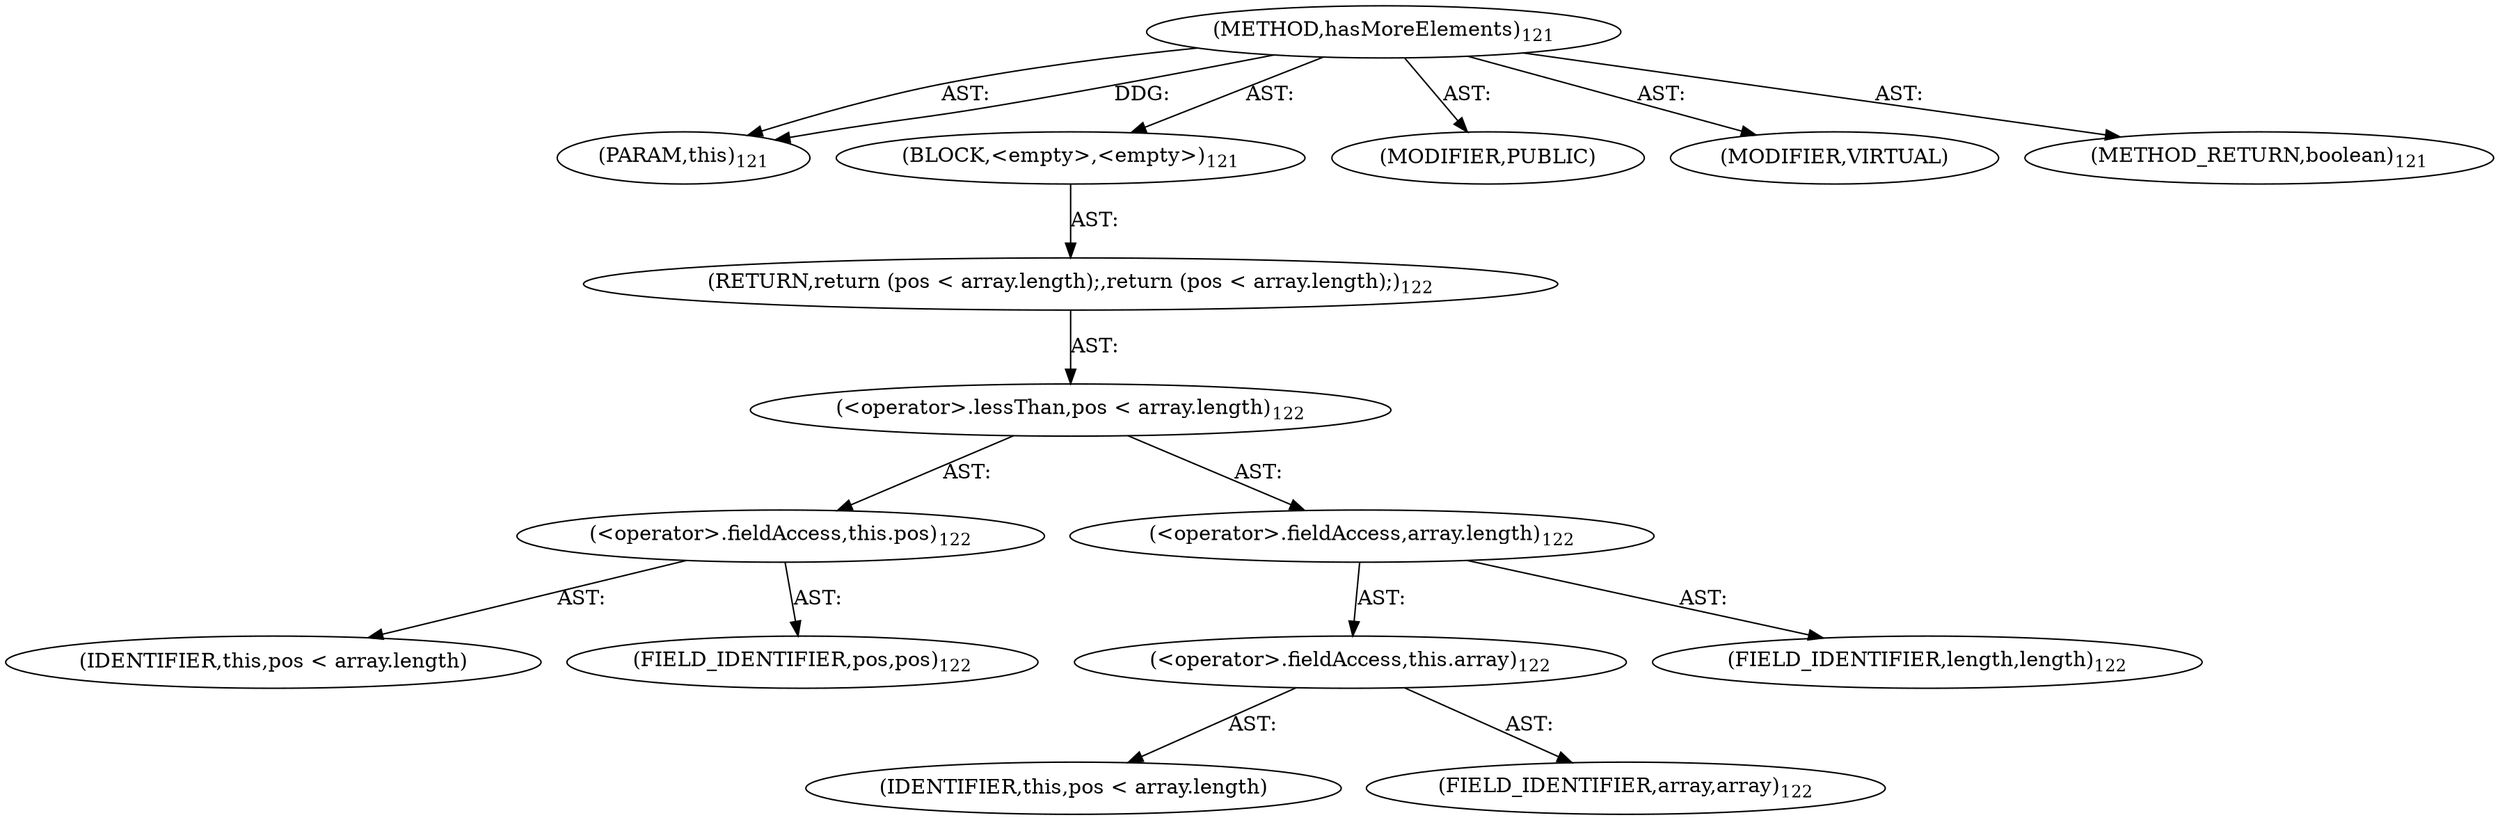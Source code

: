digraph "hasMoreElements" {  
"111669149700" [label = <(METHOD,hasMoreElements)<SUB>121</SUB>> ]
"115964117000" [label = <(PARAM,this)<SUB>121</SUB>> ]
"25769803782" [label = <(BLOCK,&lt;empty&gt;,&lt;empty&gt;)<SUB>121</SUB>> ]
"146028888066" [label = <(RETURN,return (pos &lt; array.length);,return (pos &lt; array.length);)<SUB>122</SUB>> ]
"30064771082" [label = <(&lt;operator&gt;.lessThan,pos &lt; array.length)<SUB>122</SUB>> ]
"30064771083" [label = <(&lt;operator&gt;.fieldAccess,this.pos)<SUB>122</SUB>> ]
"68719476750" [label = <(IDENTIFIER,this,pos &lt; array.length)> ]
"55834574850" [label = <(FIELD_IDENTIFIER,pos,pos)<SUB>122</SUB>> ]
"30064771084" [label = <(&lt;operator&gt;.fieldAccess,array.length)<SUB>122</SUB>> ]
"30064771085" [label = <(&lt;operator&gt;.fieldAccess,this.array)<SUB>122</SUB>> ]
"68719476751" [label = <(IDENTIFIER,this,pos &lt; array.length)> ]
"55834574851" [label = <(FIELD_IDENTIFIER,array,array)<SUB>122</SUB>> ]
"55834574852" [label = <(FIELD_IDENTIFIER,length,length)<SUB>122</SUB>> ]
"133143986187" [label = <(MODIFIER,PUBLIC)> ]
"133143986188" [label = <(MODIFIER,VIRTUAL)> ]
"128849018884" [label = <(METHOD_RETURN,boolean)<SUB>121</SUB>> ]
  "111669149700" -> "115964117000"  [ label = "AST: "] 
  "111669149700" -> "25769803782"  [ label = "AST: "] 
  "111669149700" -> "133143986187"  [ label = "AST: "] 
  "111669149700" -> "133143986188"  [ label = "AST: "] 
  "111669149700" -> "128849018884"  [ label = "AST: "] 
  "25769803782" -> "146028888066"  [ label = "AST: "] 
  "146028888066" -> "30064771082"  [ label = "AST: "] 
  "30064771082" -> "30064771083"  [ label = "AST: "] 
  "30064771082" -> "30064771084"  [ label = "AST: "] 
  "30064771083" -> "68719476750"  [ label = "AST: "] 
  "30064771083" -> "55834574850"  [ label = "AST: "] 
  "30064771084" -> "30064771085"  [ label = "AST: "] 
  "30064771084" -> "55834574852"  [ label = "AST: "] 
  "30064771085" -> "68719476751"  [ label = "AST: "] 
  "30064771085" -> "55834574851"  [ label = "AST: "] 
  "111669149700" -> "115964117000"  [ label = "DDG: "] 
}
